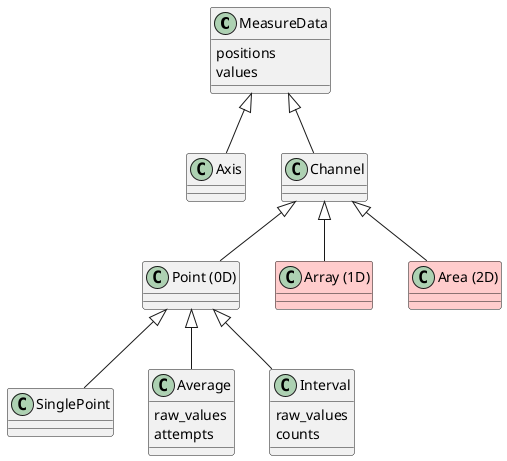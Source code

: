 @startuml
'https://plantuml.com/class-diagram

class MeasureData {
    positions
    values
}

class Axis extends MeasureData {}

class Channel extends MeasureData {}

class "Point (0D)" extends Channel {}

class SinglePoint extends "Point (0D)" {}

class Average extends "Point (0D)" {
    raw_values
    attempts
}

class Interval extends "Point (0D)" {
    raw_values
    counts
}

class "Array (1D)" #FFCCCC extends Channel {}

class "Area (2D)" #FFCCCC extends Channel {}
@enduml